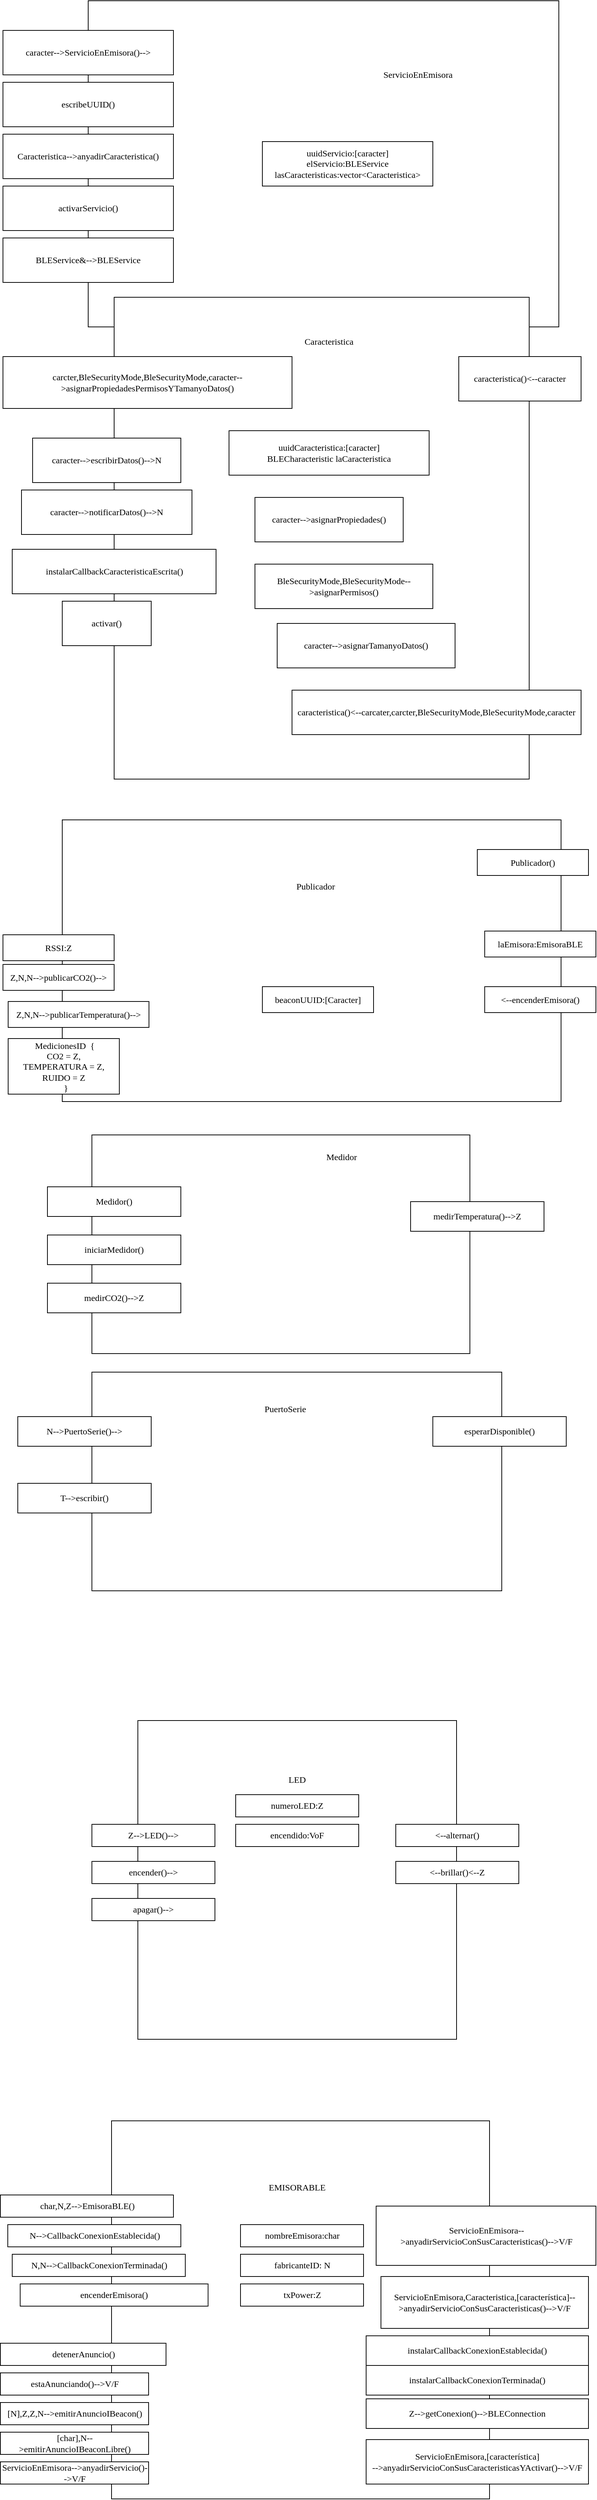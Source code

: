 <mxfile version="15.4.0" type="device"><diagram id="xFULQJ2dCjcgxBacP8wD" name="Page-1"><mxGraphModel dx="1303" dy="2404" grid="1" gridSize="10" guides="1" tooltips="1" connect="1" arrows="1" fold="1" page="1" pageScale="1" pageWidth="827" pageHeight="1169" math="0" shadow="0"><root><mxCell id="0"/><mxCell id="1" parent="0"/><mxCell id="LoQP42LkS-orWV-Jl5bz-2" value="" style="whiteSpace=wrap;html=1;aspect=fixed;fontFamily=Lucida Console;" parent="1" vertex="1"><mxGeometry x="986.5" y="1780" width="510" height="510" as="geometry"/></mxCell><mxCell id="LoQP42LkS-orWV-Jl5bz-3" value="EMISORABLE" style="text;html=1;strokeColor=none;fillColor=none;align=center;verticalAlign=middle;whiteSpace=wrap;rounded=0;fontFamily=Lucida Console;" parent="1" vertex="1"><mxGeometry x="1156.5" y="1850" width="160" height="40" as="geometry"/></mxCell><mxCell id="LoQP42LkS-orWV-Jl5bz-4" value="nombreEmisora:char" style="rounded=0;whiteSpace=wrap;html=1;fontFamily=Lucida Console;" parent="1" vertex="1"><mxGeometry x="1160.5" y="1920" width="166" height="30" as="geometry"/></mxCell><mxCell id="LoQP42LkS-orWV-Jl5bz-5" value="fabricanteID: N" style="rounded=0;whiteSpace=wrap;html=1;fontFamily=Lucida Console;" parent="1" vertex="1"><mxGeometry x="1160.5" y="1960" width="166" height="30" as="geometry"/></mxCell><mxCell id="LoQP42LkS-orWV-Jl5bz-6" value="txPower:Z" style="rounded=0;whiteSpace=wrap;html=1;fontFamily=Lucida Console;" parent="1" vertex="1"><mxGeometry x="1160.5" y="2000" width="166" height="30" as="geometry"/></mxCell><mxCell id="LoQP42LkS-orWV-Jl5bz-7" value="char,N,Z--&amp;gt;EmisoraBLE()" style="rounded=0;whiteSpace=wrap;html=1;fontFamily=Lucida Console;" parent="1" vertex="1"><mxGeometry x="836.5" y="1880" width="233.5" height="30" as="geometry"/></mxCell><mxCell id="LoQP42LkS-orWV-Jl5bz-9" value="N,N--&amp;gt;CallbackConexionTerminada()" style="rounded=0;whiteSpace=wrap;html=1;fontFamily=Lucida Console;" parent="1" vertex="1"><mxGeometry x="852.5" y="1960" width="233.5" height="30" as="geometry"/></mxCell><mxCell id="LoQP42LkS-orWV-Jl5bz-10" value="N--&amp;gt;CallbackConexionEstablecida()" style="rounded=0;whiteSpace=wrap;html=1;fontFamily=Lucida Console;" parent="1" vertex="1"><mxGeometry x="846.5" y="1920" width="233.5" height="30" as="geometry"/></mxCell><mxCell id="LoQP42LkS-orWV-Jl5bz-11" value="encenderEmisora()" style="rounded=0;whiteSpace=wrap;html=1;fontFamily=Lucida Console;" parent="1" vertex="1"><mxGeometry x="863.25" y="2000" width="253.5" height="30" as="geometry"/></mxCell><mxCell id="LoQP42LkS-orWV-Jl5bz-13" value="detenerAnuncio()" style="rounded=0;whiteSpace=wrap;html=1;fontFamily=Lucida Console;" parent="1" vertex="1"><mxGeometry x="836.5" y="2080" width="223.5" height="30" as="geometry"/></mxCell><mxCell id="LoQP42LkS-orWV-Jl5bz-14" value="estaAnunciando()--&amp;gt;V/F" style="rounded=0;whiteSpace=wrap;html=1;fontFamily=Lucida Console;" parent="1" vertex="1"><mxGeometry x="836.5" y="2120" width="200" height="30" as="geometry"/></mxCell><mxCell id="LoQP42LkS-orWV-Jl5bz-15" value="[N],Z,Z,N--&amp;gt;emitirAnuncioIBeacon()" style="rounded=0;whiteSpace=wrap;html=1;fontFamily=Lucida Console;" parent="1" vertex="1"><mxGeometry x="836.5" y="2160" width="200" height="30" as="geometry"/></mxCell><mxCell id="LoQP42LkS-orWV-Jl5bz-16" value="[char],N--&amp;gt;emitirAnuncioIBeaconLibre()" style="rounded=0;whiteSpace=wrap;html=1;fontFamily=Lucida Console;" parent="1" vertex="1"><mxGeometry x="836.5" y="2200" width="200" height="30" as="geometry"/></mxCell><mxCell id="LoQP42LkS-orWV-Jl5bz-17" value="ServicioEnEmisora--&amp;gt;anyadirServicio()--&amp;gt;V/F" style="rounded=0;whiteSpace=wrap;html=1;fontFamily=Lucida Console;" parent="1" vertex="1"><mxGeometry x="836.5" y="2240" width="200" height="30" as="geometry"/></mxCell><mxCell id="LoQP42LkS-orWV-Jl5bz-18" value="&lt;span&gt;ServicioEnEmisora--&amp;gt;anyadirServicioConSusCaracteristicas()--&amp;gt;V/F&lt;/span&gt;" style="rounded=0;whiteSpace=wrap;html=1;fontFamily=Lucida Console;" parent="1" vertex="1"><mxGeometry x="1343.5" y="1895" width="296.5" height="80" as="geometry"/></mxCell><mxCell id="LoQP42LkS-orWV-Jl5bz-19" value="&lt;span&gt;ServicioEnEmisora,Caracteristica,[característica]--&amp;gt;anyadirServicioConSusCaracteristicas()--&amp;gt;V/F&lt;/span&gt;" style="rounded=0;whiteSpace=wrap;html=1;fontFamily=Lucida Console;" parent="1" vertex="1"><mxGeometry x="1350" y="1990" width="280" height="70" as="geometry"/></mxCell><mxCell id="LoQP42LkS-orWV-Jl5bz-20" value="ServicioEnEmisora,[característica]&lt;br&gt;--&amp;gt;anyadirServicioConSusCaracteristicasYActivar()--&amp;gt;V/F" style="rounded=0;whiteSpace=wrap;html=1;fontFamily=Lucida Console;" parent="1" vertex="1"><mxGeometry x="1330" y="2210" width="300" height="60" as="geometry"/></mxCell><mxCell id="LoQP42LkS-orWV-Jl5bz-21" value="instalarCallbackConexionEstablecida()" style="rounded=0;whiteSpace=wrap;html=1;fontFamily=Lucida Console;" parent="1" vertex="1"><mxGeometry x="1330" y="2070" width="300" height="40" as="geometry"/></mxCell><mxCell id="LoQP42LkS-orWV-Jl5bz-22" value="instalarCallbackConexionTerminada()" style="rounded=0;whiteSpace=wrap;html=1;fontFamily=Lucida Console;" parent="1" vertex="1"><mxGeometry x="1330" y="2110" width="300" height="40" as="geometry"/></mxCell><mxCell id="LoQP42LkS-orWV-Jl5bz-23" value="Z--&amp;gt;getConexion()--&amp;gt;BLEConnection" style="rounded=0;whiteSpace=wrap;html=1;fontFamily=Lucida Console;" parent="1" vertex="1"><mxGeometry x="1330" y="2155" width="300" height="40" as="geometry"/></mxCell><mxCell id="LoQP42LkS-orWV-Jl5bz-36" value="" style="rounded=0;whiteSpace=wrap;html=1;fontFamily=Lucida Console;" parent="1" vertex="1"><mxGeometry x="960" y="450" width="510" height="295" as="geometry"/></mxCell><mxCell id="LoQP42LkS-orWV-Jl5bz-37" value="Medidor" style="text;html=1;strokeColor=none;fillColor=none;align=center;verticalAlign=middle;whiteSpace=wrap;rounded=0;fontFamily=Lucida Console;" parent="1" vertex="1"><mxGeometry x="1241.5" y="470" width="110" height="20" as="geometry"/></mxCell><mxCell id="LoQP42LkS-orWV-Jl5bz-38" value="Medidor()" style="rounded=0;whiteSpace=wrap;html=1;fontFamily=Lucida Console;" parent="1" vertex="1"><mxGeometry x="900" y="520" width="180" height="40" as="geometry"/></mxCell><mxCell id="LoQP42LkS-orWV-Jl5bz-39" value="iniciarMedidor()" style="rounded=0;whiteSpace=wrap;html=1;fontFamily=Lucida Console;" parent="1" vertex="1"><mxGeometry x="900" y="585" width="180" height="40" as="geometry"/></mxCell><mxCell id="LoQP42LkS-orWV-Jl5bz-40" value="medirCO2()--&amp;gt;Z" style="rounded=0;whiteSpace=wrap;html=1;fontFamily=Lucida Console;" parent="1" vertex="1"><mxGeometry x="900" y="650" width="180" height="40" as="geometry"/></mxCell><mxCell id="LoQP42LkS-orWV-Jl5bz-41" value="medirTemperatura()--&amp;gt;Z" style="rounded=0;whiteSpace=wrap;html=1;fontFamily=Lucida Console;" parent="1" vertex="1"><mxGeometry x="1390" y="540" width="180" height="40" as="geometry"/></mxCell><mxCell id="LoQP42LkS-orWV-Jl5bz-42" value="" style="rounded=0;whiteSpace=wrap;html=1;fontFamily=Lucida Console;" parent="1" vertex="1"><mxGeometry x="920" y="25" width="673" height="380" as="geometry"/></mxCell><mxCell id="LoQP42LkS-orWV-Jl5bz-43" value="Publicador" style="text;html=1;strokeColor=none;fillColor=none;align=center;verticalAlign=middle;whiteSpace=wrap;rounded=0;fontFamily=Lucida Console;" parent="1" vertex="1"><mxGeometry x="1241.5" y="105" width="40" height="20" as="geometry"/></mxCell><mxCell id="LoQP42LkS-orWV-Jl5bz-45" value="beaconUUID:[Caracter]" style="rounded=0;whiteSpace=wrap;html=1;fontFamily=Lucida Console;" parent="1" vertex="1"><mxGeometry x="1190" y="250" width="150" height="35" as="geometry"/></mxCell><mxCell id="LoQP42LkS-orWV-Jl5bz-46" value="laEmisora:EmisoraBLE" style="rounded=0;whiteSpace=wrap;html=1;fontFamily=Lucida Console;" parent="1" vertex="1"><mxGeometry x="1490" y="175" width="150" height="35" as="geometry"/></mxCell><mxCell id="LoQP42LkS-orWV-Jl5bz-47" value="RSSI:Z" style="rounded=0;whiteSpace=wrap;html=1;fontFamily=Lucida Console;" parent="1" vertex="1"><mxGeometry x="840" y="180" width="150" height="35" as="geometry"/></mxCell><mxCell id="LoQP42LkS-orWV-Jl5bz-48" value="&lt;div&gt;&amp;nbsp;MedicionesID&amp;nbsp; {&lt;/div&gt;&lt;div&gt;&lt;span&gt;&#9;&lt;/span&gt;CO2 = Z,&lt;/div&gt;&lt;div&gt;&lt;span&gt;&#9;&lt;/span&gt;TEMPERATURA = Z,&lt;/div&gt;&lt;div&gt;&lt;span&gt;&#9;&lt;/span&gt;RUIDO = Z&lt;/div&gt;&lt;div&gt;&amp;nbsp; }&lt;/div&gt;" style="rounded=0;whiteSpace=wrap;html=1;fontFamily=Lucida Console;" parent="1" vertex="1"><mxGeometry x="847" y="320" width="150" height="75" as="geometry"/></mxCell><mxCell id="LoQP42LkS-orWV-Jl5bz-49" value="Publicador()" style="rounded=0;whiteSpace=wrap;html=1;fontFamily=Lucida Console;" parent="1" vertex="1"><mxGeometry x="1480" y="65" width="150" height="35" as="geometry"/></mxCell><mxCell id="LoQP42LkS-orWV-Jl5bz-50" value="&amp;lt;--encenderEmisora()" style="rounded=0;whiteSpace=wrap;html=1;fontFamily=Lucida Console;" parent="1" vertex="1"><mxGeometry x="1490" y="250" width="150" height="35" as="geometry"/></mxCell><mxCell id="LoQP42LkS-orWV-Jl5bz-51" value="Z,N,N--&amp;gt;publicarCO2()--&amp;gt;" style="rounded=0;whiteSpace=wrap;html=1;fontFamily=Lucida Console;" parent="1" vertex="1"><mxGeometry x="840" y="220" width="150" height="35" as="geometry"/></mxCell><mxCell id="LoQP42LkS-orWV-Jl5bz-52" value="Z,N,N--&amp;gt;publicarTemperatura()--&amp;gt;" style="rounded=0;whiteSpace=wrap;html=1;fontFamily=Lucida Console;" parent="1" vertex="1"><mxGeometry x="847" y="270" width="190" height="35" as="geometry"/></mxCell><mxCell id="LoQP42LkS-orWV-Jl5bz-53" value="" style="rounded=0;whiteSpace=wrap;html=1;fontFamily=Lucida Console;" parent="1" vertex="1"><mxGeometry x="960" y="770" width="553" height="295" as="geometry"/></mxCell><mxCell id="LoQP42LkS-orWV-Jl5bz-54" value="PuertoSerie" style="text;html=1;strokeColor=none;fillColor=none;align=center;verticalAlign=middle;whiteSpace=wrap;rounded=0;fontFamily=Lucida Console;" parent="1" vertex="1"><mxGeometry x="1201" y="810" width="40" height="20" as="geometry"/></mxCell><mxCell id="LoQP42LkS-orWV-Jl5bz-55" value="N--&amp;gt;PuertoSerie()--&amp;gt;" style="rounded=0;whiteSpace=wrap;html=1;fontFamily=Lucida Console;" parent="1" vertex="1"><mxGeometry x="860" y="830" width="180" height="40" as="geometry"/></mxCell><mxCell id="LoQP42LkS-orWV-Jl5bz-56" value="T--&amp;gt;escribir()" style="rounded=0;whiteSpace=wrap;html=1;fontFamily=Lucida Console;" parent="1" vertex="1"><mxGeometry x="860" y="920" width="180" height="40" as="geometry"/></mxCell><mxCell id="LoQP42LkS-orWV-Jl5bz-57" value="esperarDisponible()" style="rounded=0;whiteSpace=wrap;html=1;fontFamily=Lucida Console;" parent="1" vertex="1"><mxGeometry x="1420" y="830" width="180" height="40" as="geometry"/></mxCell><mxCell id="LoQP42LkS-orWV-Jl5bz-58" value="" style="rounded=0;whiteSpace=wrap;html=1;fontFamily=Lucida Console;" parent="1" vertex="1"><mxGeometry x="955" y="-1080" width="635" height="440" as="geometry"/></mxCell><mxCell id="LoQP42LkS-orWV-Jl5bz-59" value="uuidServicio:[caracter]&lt;br&gt;elServicio:BLEService&lt;br&gt;lasCaracteristicas:vector&amp;lt;Caracteristica&amp;gt;" style="rounded=0;whiteSpace=wrap;html=1;fontFamily=Lucida Console;" parent="1" vertex="1"><mxGeometry x="1190" y="-890" width="230" height="60" as="geometry"/></mxCell><mxCell id="LoQP42LkS-orWV-Jl5bz-60" value="ServicioEnEmisora" style="text;html=1;strokeColor=none;fillColor=none;align=center;verticalAlign=middle;whiteSpace=wrap;rounded=0;fontFamily=Lucida Console;" parent="1" vertex="1"><mxGeometry x="1380" y="-990" width="40" height="20" as="geometry"/></mxCell><mxCell id="LoQP42LkS-orWV-Jl5bz-63" value="caracter--&amp;gt;ServicioEnEmisora()--&amp;gt;" style="rounded=0;whiteSpace=wrap;html=1;fontFamily=Lucida Console;" parent="1" vertex="1"><mxGeometry x="840" y="-1040" width="230" height="60" as="geometry"/></mxCell><mxCell id="LoQP42LkS-orWV-Jl5bz-64" value="escribeUUID()" style="rounded=0;whiteSpace=wrap;html=1;fontFamily=Lucida Console;" parent="1" vertex="1"><mxGeometry x="840" y="-970" width="230" height="60" as="geometry"/></mxCell><mxCell id="LoQP42LkS-orWV-Jl5bz-65" value="Caracteristica--&amp;gt;anyadirCaracteristica()" style="rounded=0;whiteSpace=wrap;html=1;fontFamily=Lucida Console;" parent="1" vertex="1"><mxGeometry x="840" y="-900" width="230" height="60" as="geometry"/></mxCell><mxCell id="LoQP42LkS-orWV-Jl5bz-66" value="activarServicio()" style="rounded=0;whiteSpace=wrap;html=1;fontFamily=Lucida Console;" parent="1" vertex="1"><mxGeometry x="840" y="-830" width="230" height="60" as="geometry"/></mxCell><mxCell id="LoQP42LkS-orWV-Jl5bz-67" value="BLEService&amp;amp;--&amp;gt;BLEService" style="rounded=0;whiteSpace=wrap;html=1;fontFamily=Lucida Console;" parent="1" vertex="1"><mxGeometry x="840" y="-760" width="230" height="60" as="geometry"/></mxCell><mxCell id="LoQP42LkS-orWV-Jl5bz-68" value="" style="rounded=0;whiteSpace=wrap;html=1;fontFamily=Lucida Console;" parent="1" vertex="1"><mxGeometry x="990" y="-680" width="560" height="650" as="geometry"/></mxCell><mxCell id="kPHa4cupP6lSZrh7IAlh-1" value="Caracteristica" style="text;html=1;strokeColor=none;fillColor=none;align=center;verticalAlign=middle;whiteSpace=wrap;rounded=0;fontFamily=Lucida Console;" parent="1" vertex="1"><mxGeometry x="1260" y="-680" width="40" height="120" as="geometry"/></mxCell><mxCell id="kPHa4cupP6lSZrh7IAlh-3" value="uuidCaracteristica:[caracter]&lt;br&gt;BLECharacteristic laCaracteristica" style="rounded=0;whiteSpace=wrap;html=1;fontFamily=Lucida Console;" parent="1" vertex="1"><mxGeometry x="1145" y="-500" width="270" height="60" as="geometry"/></mxCell><mxCell id="kPHa4cupP6lSZrh7IAlh-4" value="caracter--&amp;gt;asignarPropiedades()" style="rounded=0;whiteSpace=wrap;html=1;fontFamily=Lucida Console;" parent="1" vertex="1"><mxGeometry x="1180" y="-410" width="200" height="60" as="geometry"/></mxCell><mxCell id="kPHa4cupP6lSZrh7IAlh-5" value="BleSecurityMode,BleSecurityMode--&amp;gt;asignarPermisos()" style="rounded=0;whiteSpace=wrap;html=1;fontFamily=Lucida Console;" parent="1" vertex="1"><mxGeometry x="1180" y="-320" width="240" height="60" as="geometry"/></mxCell><mxCell id="kPHa4cupP6lSZrh7IAlh-6" value="caracter--&amp;gt;asignarTamanyoDatos()" style="rounded=0;whiteSpace=wrap;html=1;fontFamily=Lucida Console;" parent="1" vertex="1"><mxGeometry x="1210" y="-240" width="240" height="60" as="geometry"/></mxCell><mxCell id="kPHa4cupP6lSZrh7IAlh-7" value="carcter,BleSecurityMode,BleSecurityMode,caracter--&amp;gt;asignarPropiedadesPermisosYTamanyoDatos()" style="rounded=0;whiteSpace=wrap;html=1;fontFamily=Lucida Console;" parent="1" vertex="1"><mxGeometry x="840" y="-600" width="390" height="70" as="geometry"/></mxCell><mxCell id="kPHa4cupP6lSZrh7IAlh-8" value="caracter--&amp;gt;escribirDatos()--&amp;gt;N" style="rounded=0;whiteSpace=wrap;html=1;fontFamily=Lucida Console;" parent="1" vertex="1"><mxGeometry x="880" y="-490" width="200" height="60" as="geometry"/></mxCell><mxCell id="kPHa4cupP6lSZrh7IAlh-9" value="caracter--&amp;gt;notificarDatos()--&amp;gt;N" style="rounded=0;whiteSpace=wrap;html=1;fontFamily=Lucida Console;" parent="1" vertex="1"><mxGeometry x="865" y="-420" width="230" height="60" as="geometry"/></mxCell><mxCell id="kPHa4cupP6lSZrh7IAlh-10" value="instalarCallbackCaracteristicaEscrita()" style="rounded=0;whiteSpace=wrap;html=1;fontFamily=Lucida Console;" parent="1" vertex="1"><mxGeometry x="852.5" y="-340" width="275" height="60" as="geometry"/></mxCell><mxCell id="kPHa4cupP6lSZrh7IAlh-11" value="activar()" style="rounded=0;whiteSpace=wrap;html=1;fontFamily=Lucida Console;" parent="1" vertex="1"><mxGeometry x="920" y="-270" width="120" height="60" as="geometry"/></mxCell><mxCell id="6xpDTl7ZHQSSQU6y_CzJ-1" value="caracteristica()&amp;lt;--caracter" style="rounded=0;whiteSpace=wrap;html=1;fontFamily=Lucida Console;" parent="1" vertex="1"><mxGeometry x="1455" y="-600" width="165" height="60" as="geometry"/></mxCell><mxCell id="6xpDTl7ZHQSSQU6y_CzJ-2" value="caracteristica()&amp;lt;--carcater,carcter,BleSecurityMode,BleSecurityMode,caracter" style="rounded=0;whiteSpace=wrap;html=1;fontFamily=Lucida Console;" parent="1" vertex="1"><mxGeometry x="1230" y="-150" width="390" height="60" as="geometry"/></mxCell><mxCell id="qs6mTvWF1tlAkJ2tvHxO-10" value="" style="whiteSpace=wrap;html=1;aspect=fixed;fontFamily=Lucida Console;" vertex="1" parent="1"><mxGeometry x="1022" y="1240" width="430" height="430" as="geometry"/></mxCell><mxCell id="qs6mTvWF1tlAkJ2tvHxO-11" value="LED" style="text;html=1;strokeColor=none;fillColor=none;align=center;verticalAlign=middle;whiteSpace=wrap;rounded=0;fontFamily=Lucida Console;" vertex="1" parent="1"><mxGeometry x="1217" y="1310" width="40" height="20" as="geometry"/></mxCell><mxCell id="qs6mTvWF1tlAkJ2tvHxO-12" value="numeroLED:Z" style="rounded=0;whiteSpace=wrap;html=1;fontFamily=Lucida Console;" vertex="1" parent="1"><mxGeometry x="1154" y="1340" width="166" height="30" as="geometry"/></mxCell><mxCell id="qs6mTvWF1tlAkJ2tvHxO-13" value="encendido:VoF" style="rounded=0;whiteSpace=wrap;html=1;fontFamily=Lucida Console;" vertex="1" parent="1"><mxGeometry x="1154" y="1380" width="166" height="30" as="geometry"/></mxCell><mxCell id="qs6mTvWF1tlAkJ2tvHxO-14" value="Z--&amp;gt;LED()--&amp;gt;" style="rounded=0;whiteSpace=wrap;html=1;fontFamily=Lucida Console;" vertex="1" parent="1"><mxGeometry x="960" y="1380" width="166" height="30" as="geometry"/></mxCell><mxCell id="qs6mTvWF1tlAkJ2tvHxO-15" value="encender()--&amp;gt;" style="rounded=0;whiteSpace=wrap;html=1;fontFamily=Lucida Console;" vertex="1" parent="1"><mxGeometry x="960" y="1430" width="166" height="30" as="geometry"/></mxCell><mxCell id="qs6mTvWF1tlAkJ2tvHxO-16" value="apagar()--&amp;gt;" style="rounded=0;whiteSpace=wrap;html=1;fontFamily=Lucida Console;" vertex="1" parent="1"><mxGeometry x="960" y="1480" width="166" height="30" as="geometry"/></mxCell><mxCell id="qs6mTvWF1tlAkJ2tvHxO-17" value="&amp;lt;--alternar()" style="rounded=0;whiteSpace=wrap;html=1;fontFamily=Lucida Console;" vertex="1" parent="1"><mxGeometry x="1370" y="1380" width="166" height="30" as="geometry"/></mxCell><mxCell id="qs6mTvWF1tlAkJ2tvHxO-18" value="&amp;lt;--brillar()&amp;lt;--Z" style="rounded=0;whiteSpace=wrap;html=1;fontFamily=Lucida Console;" vertex="1" parent="1"><mxGeometry x="1370" y="1430" width="166" height="30" as="geometry"/></mxCell></root></mxGraphModel></diagram></mxfile>